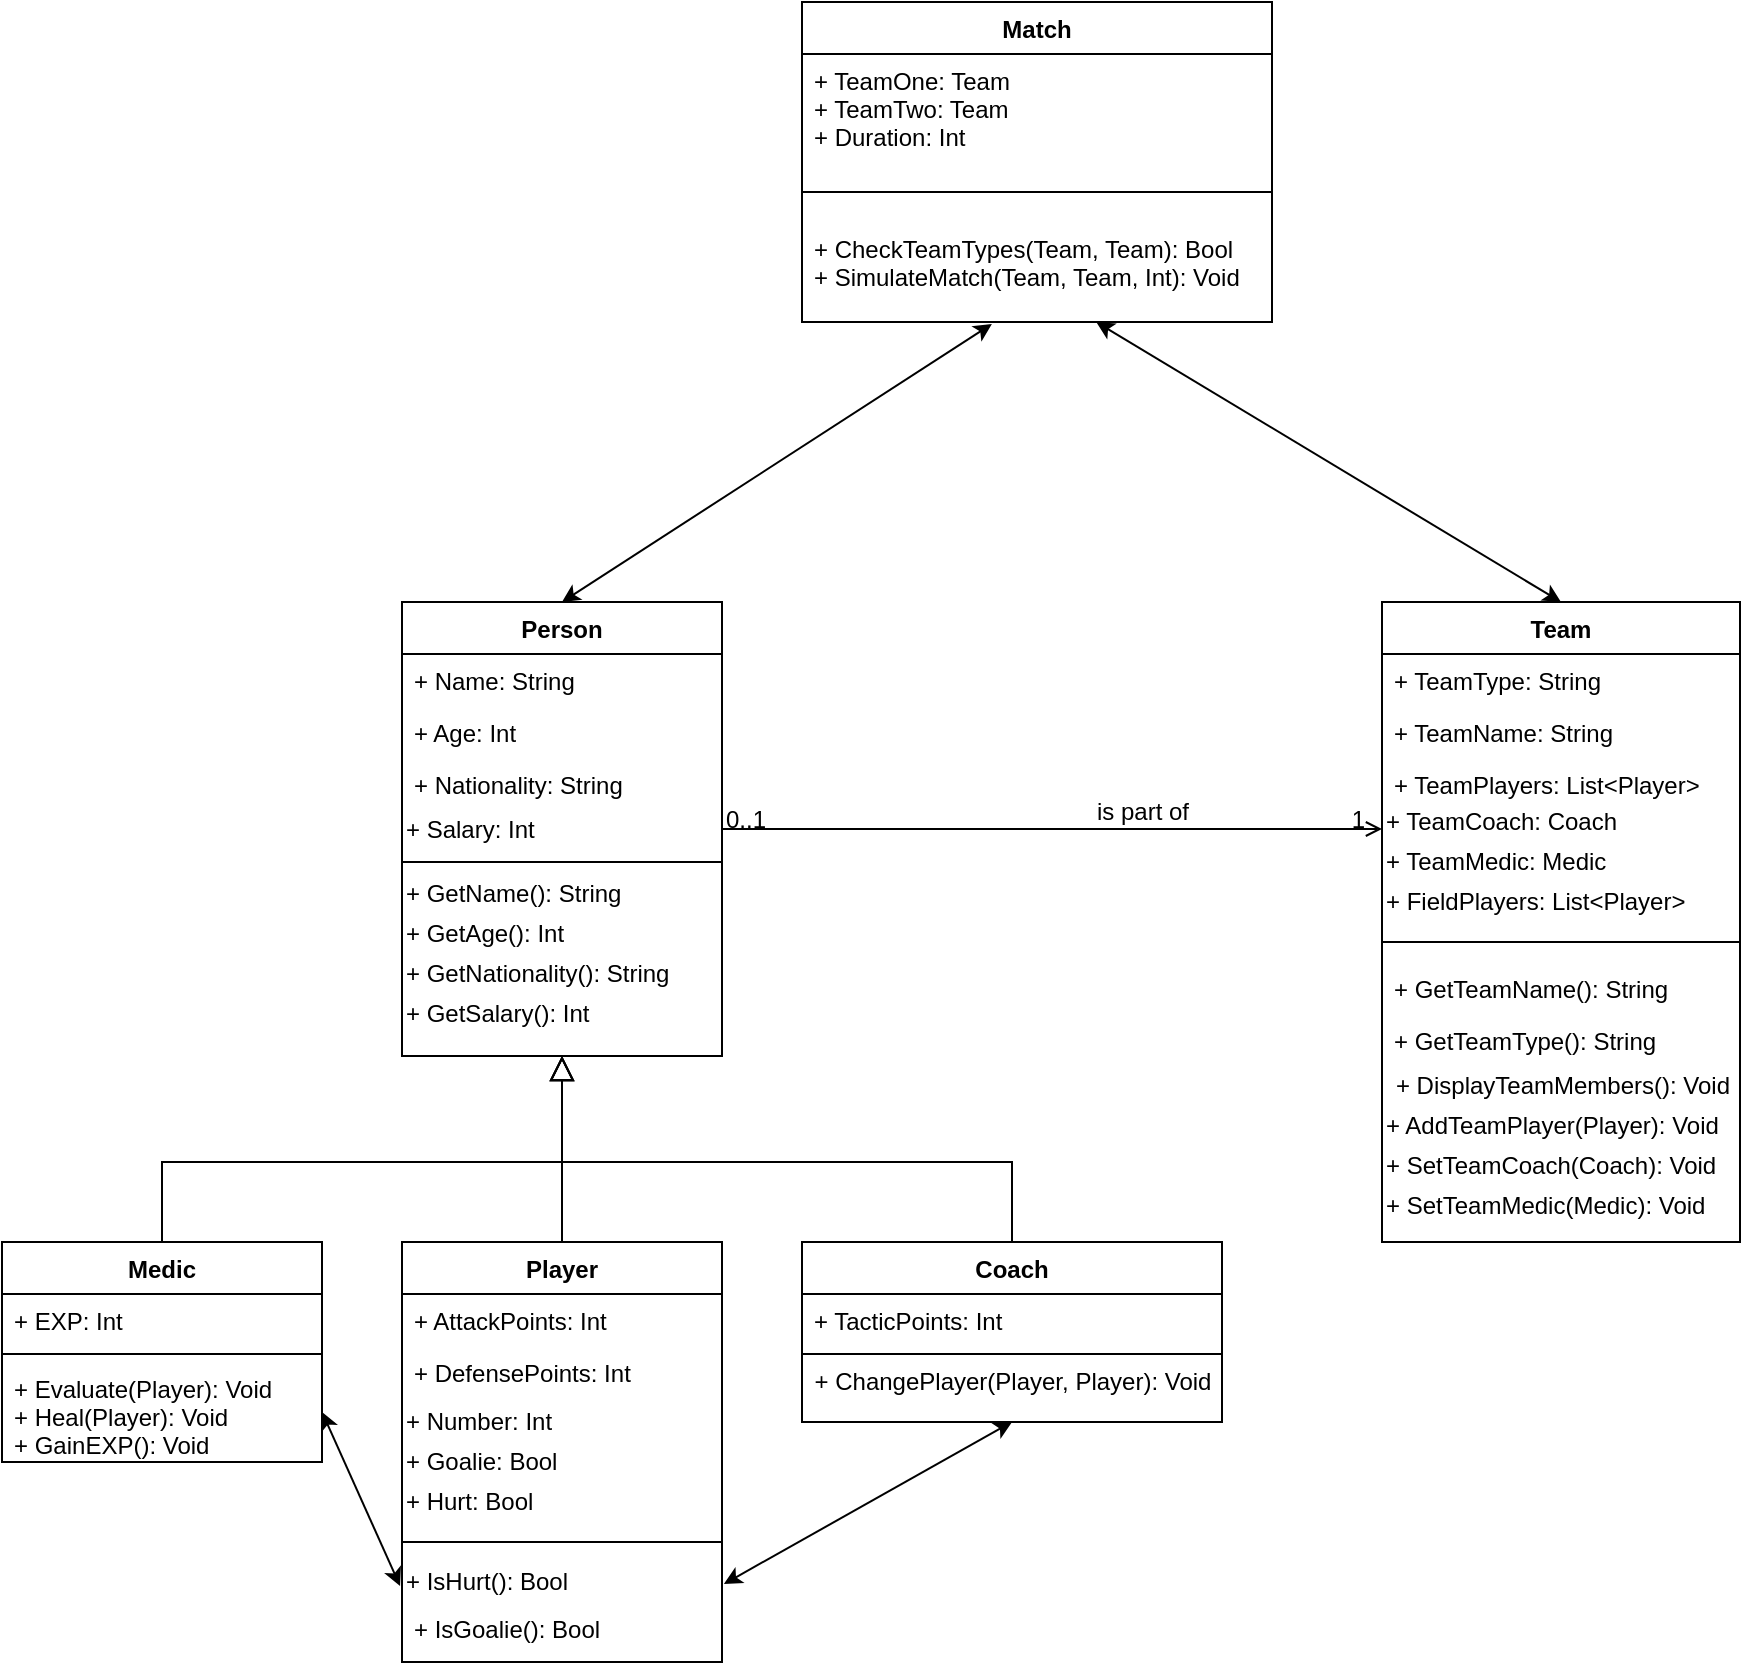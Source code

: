 <mxfile version="13.3.7" type="device"><diagram id="C5RBs43oDa-KdzZeNtuy" name="Page-1"><mxGraphModel dx="1422" dy="713" grid="0" gridSize="10" guides="1" tooltips="1" connect="1" arrows="1" fold="1" page="1" pageScale="1" pageWidth="1000" pageHeight="700" math="0" shadow="0"><root><mxCell id="WIyWlLk6GJQsqaUBKTNV-0"/><mxCell id="WIyWlLk6GJQsqaUBKTNV-1" parent="WIyWlLk6GJQsqaUBKTNV-0"/><mxCell id="zkfFHV4jXpPFQw0GAbJ--12" value="" style="endArrow=block;endSize=10;endFill=0;shadow=0;strokeWidth=1;rounded=0;edgeStyle=elbowEdgeStyle;elbow=vertical;" parent="WIyWlLk6GJQsqaUBKTNV-1" source="zkfFHV4jXpPFQw0GAbJ--6" target="zkfFHV4jXpPFQw0GAbJ--0" edge="1"><mxGeometry width="160" relative="1" as="geometry"><mxPoint x="215" y="719" as="sourcePoint"/><mxPoint x="215" y="719" as="targetPoint"/></mxGeometry></mxCell><mxCell id="zkfFHV4jXpPFQw0GAbJ--16" value="" style="endArrow=block;endSize=10;endFill=0;shadow=0;strokeWidth=1;rounded=0;edgeStyle=elbowEdgeStyle;elbow=vertical;" parent="WIyWlLk6GJQsqaUBKTNV-1" source="zkfFHV4jXpPFQw0GAbJ--13" target="zkfFHV4jXpPFQw0GAbJ--0" edge="1"><mxGeometry width="160" relative="1" as="geometry"><mxPoint x="225" y="889" as="sourcePoint"/><mxPoint x="325" y="787" as="targetPoint"/><Array as="points"><mxPoint x="425" y="836"/></Array></mxGeometry></mxCell><mxCell id="zkfFHV4jXpPFQw0GAbJ--26" value="" style="endArrow=open;shadow=0;strokeWidth=1;strokeColor=#000000;rounded=0;endFill=1;edgeStyle=elbowEdgeStyle;elbow=vertical;" parent="WIyWlLk6GJQsqaUBKTNV-1" source="zkfFHV4jXpPFQw0GAbJ--0" target="zkfFHV4jXpPFQw0GAbJ--17" edge="1"><mxGeometry x="0.5" y="41" relative="1" as="geometry"><mxPoint x="395" y="708" as="sourcePoint"/><mxPoint x="555" y="708" as="targetPoint"/><mxPoint x="-40" y="32" as="offset"/></mxGeometry></mxCell><mxCell id="zkfFHV4jXpPFQw0GAbJ--27" value="0..1" style="resizable=0;align=left;verticalAlign=bottom;labelBackgroundColor=none;fontSize=12;" parent="zkfFHV4jXpPFQw0GAbJ--26" connectable="0" vertex="1"><mxGeometry x="-1" relative="1" as="geometry"><mxPoint y="4" as="offset"/></mxGeometry></mxCell><mxCell id="zkfFHV4jXpPFQw0GAbJ--28" value="1" style="resizable=0;align=right;verticalAlign=bottom;labelBackgroundColor=none;fontSize=12;" parent="zkfFHV4jXpPFQw0GAbJ--26" connectable="0" vertex="1"><mxGeometry x="1" relative="1" as="geometry"><mxPoint x="-7" y="4" as="offset"/></mxGeometry></mxCell><mxCell id="zkfFHV4jXpPFQw0GAbJ--29" value="is part of" style="text;html=1;resizable=0;points=[];;align=center;verticalAlign=middle;labelBackgroundColor=none;rounded=0;shadow=0;strokeWidth=1;fontSize=12;" parent="zkfFHV4jXpPFQw0GAbJ--26" vertex="1" connectable="0"><mxGeometry x="0.5" y="49" relative="1" as="geometry"><mxPoint x="-38" y="40" as="offset"/></mxGeometry></mxCell><mxCell id="qsWyGeMjaUkS2kLbgCUW-16" style="edgeStyle=orthogonalEdgeStyle;rounded=0;orthogonalLoop=1;jettySize=auto;html=1;endArrow=block;endFill=0;endSize=10;entryX=0.5;entryY=1;entryDx=0;entryDy=0;exitX=0.5;exitY=0;exitDx=0;exitDy=0;" edge="1" parent="WIyWlLk6GJQsqaUBKTNV-1" source="qsWyGeMjaUkS2kLbgCUW-30" target="zkfFHV4jXpPFQw0GAbJ--0"><mxGeometry relative="1" as="geometry"><mxPoint x="305" y="786" as="targetPoint"/><mxPoint x="115" y="876" as="sourcePoint"/><Array as="points"><mxPoint x="115" y="886"/><mxPoint x="115" y="836"/><mxPoint x="315" y="836"/></Array></mxGeometry></mxCell><mxCell id="qsWyGeMjaUkS2kLbgCUW-53" value="" style="endArrow=classic;startArrow=classic;html=1;entryX=0.404;entryY=1.02;entryDx=0;entryDy=0;entryPerimeter=0;exitX=0.5;exitY=0;exitDx=0;exitDy=0;" edge="1" parent="WIyWlLk6GJQsqaUBKTNV-1" source="zkfFHV4jXpPFQw0GAbJ--0" target="qsWyGeMjaUkS2kLbgCUW-48"><mxGeometry width="50" height="50" relative="1" as="geometry"><mxPoint x="365" y="606" as="sourcePoint"/><mxPoint x="415" y="556" as="targetPoint"/></mxGeometry></mxCell><mxCell id="qsWyGeMjaUkS2kLbgCUW-54" value="" style="endArrow=classic;startArrow=classic;html=1;entryX=0.626;entryY=1;entryDx=0;entryDy=0;entryPerimeter=0;exitX=0.5;exitY=0;exitDx=0;exitDy=0;" edge="1" parent="WIyWlLk6GJQsqaUBKTNV-1" source="zkfFHV4jXpPFQw0GAbJ--17" target="qsWyGeMjaUkS2kLbgCUW-48"><mxGeometry width="50" height="50" relative="1" as="geometry"><mxPoint x="365" y="606" as="sourcePoint"/><mxPoint x="415" y="556" as="targetPoint"/></mxGeometry></mxCell><mxCell id="zkfFHV4jXpPFQw0GAbJ--0" value="Person" style="swimlane;fontStyle=1;align=center;verticalAlign=top;childLayout=stackLayout;horizontal=1;startSize=26;horizontalStack=0;resizeParent=1;resizeLast=0;collapsible=1;marginBottom=0;rounded=0;shadow=0;strokeWidth=1;" parent="WIyWlLk6GJQsqaUBKTNV-1" vertex="1"><mxGeometry x="235" y="556" width="160" height="227" as="geometry"><mxRectangle x="230" y="140" width="160" height="26" as="alternateBounds"/></mxGeometry></mxCell><mxCell id="zkfFHV4jXpPFQw0GAbJ--1" value="+ Name: String" style="text;align=left;verticalAlign=top;spacingLeft=4;spacingRight=4;overflow=hidden;rotatable=0;points=[[0,0.5],[1,0.5]];portConstraint=eastwest;" parent="zkfFHV4jXpPFQw0GAbJ--0" vertex="1"><mxGeometry y="26" width="160" height="26" as="geometry"/></mxCell><mxCell id="zkfFHV4jXpPFQw0GAbJ--2" value="+ Age: Int" style="text;align=left;verticalAlign=top;spacingLeft=4;spacingRight=4;overflow=hidden;rotatable=0;points=[[0,0.5],[1,0.5]];portConstraint=eastwest;rounded=0;shadow=0;html=0;" parent="zkfFHV4jXpPFQw0GAbJ--0" vertex="1"><mxGeometry y="52" width="160" height="26" as="geometry"/></mxCell><mxCell id="zkfFHV4jXpPFQw0GAbJ--3" value="+ Nationality: String" style="text;align=left;verticalAlign=top;spacingLeft=4;spacingRight=4;overflow=hidden;rotatable=0;points=[[0,0.5],[1,0.5]];portConstraint=eastwest;rounded=0;shadow=0;html=0;" parent="zkfFHV4jXpPFQw0GAbJ--0" vertex="1"><mxGeometry y="78" width="160" height="26" as="geometry"/></mxCell><mxCell id="qsWyGeMjaUkS2kLbgCUW-0" value="+ Salary: Int" style="text;html=1;align=left;verticalAlign=middle;resizable=0;points=[];autosize=1;" vertex="1" parent="zkfFHV4jXpPFQw0GAbJ--0"><mxGeometry y="104" width="160" height="20" as="geometry"/></mxCell><mxCell id="zkfFHV4jXpPFQw0GAbJ--4" value="" style="line;html=1;strokeWidth=1;align=left;verticalAlign=middle;spacingTop=-1;spacingLeft=3;spacingRight=3;rotatable=0;labelPosition=right;points=[];portConstraint=eastwest;" parent="zkfFHV4jXpPFQw0GAbJ--0" vertex="1"><mxGeometry y="124" width="160" height="12" as="geometry"/></mxCell><mxCell id="qsWyGeMjaUkS2kLbgCUW-2" value="+ GetName(): String" style="text;html=1;align=left;verticalAlign=middle;resizable=0;points=[];autosize=1;" vertex="1" parent="zkfFHV4jXpPFQw0GAbJ--0"><mxGeometry y="136" width="160" height="20" as="geometry"/></mxCell><mxCell id="qsWyGeMjaUkS2kLbgCUW-1" value="+ GetAge(): Int" style="text;html=1;align=left;verticalAlign=middle;resizable=0;points=[];autosize=1;" vertex="1" parent="zkfFHV4jXpPFQw0GAbJ--0"><mxGeometry y="156" width="160" height="20" as="geometry"/></mxCell><mxCell id="qsWyGeMjaUkS2kLbgCUW-4" value="+ GetNationality(): String" style="text;html=1;align=left;verticalAlign=middle;resizable=0;points=[];autosize=1;" vertex="1" parent="zkfFHV4jXpPFQw0GAbJ--0"><mxGeometry y="176" width="160" height="20" as="geometry"/></mxCell><mxCell id="qsWyGeMjaUkS2kLbgCUW-5" value="+ GetSalary(): Int" style="text;html=1;align=left;verticalAlign=middle;resizable=0;points=[];autosize=1;" vertex="1" parent="zkfFHV4jXpPFQw0GAbJ--0"><mxGeometry y="196" width="160" height="20" as="geometry"/></mxCell><mxCell id="zkfFHV4jXpPFQw0GAbJ--13" value="Coach" style="swimlane;fontStyle=1;align=center;verticalAlign=top;childLayout=stackLayout;horizontal=1;startSize=26;horizontalStack=0;resizeParent=1;resizeLast=0;collapsible=1;marginBottom=0;rounded=0;shadow=0;strokeWidth=1;" parent="WIyWlLk6GJQsqaUBKTNV-1" vertex="1"><mxGeometry x="435" y="876" width="210" height="90" as="geometry"><mxRectangle x="340" y="380" width="170" height="26" as="alternateBounds"/></mxGeometry></mxCell><mxCell id="zkfFHV4jXpPFQw0GAbJ--14" value="+ TacticPoints: Int" style="text;align=left;verticalAlign=top;spacingLeft=4;spacingRight=4;overflow=hidden;rotatable=0;points=[[0,0.5],[1,0.5]];portConstraint=eastwest;" parent="zkfFHV4jXpPFQw0GAbJ--13" vertex="1"><mxGeometry y="26" width="210" height="26" as="geometry"/></mxCell><mxCell id="zkfFHV4jXpPFQw0GAbJ--15" value="" style="line;html=1;strokeWidth=1;align=left;verticalAlign=middle;spacingTop=-1;spacingLeft=3;spacingRight=3;rotatable=0;labelPosition=right;points=[];portConstraint=eastwest;" parent="zkfFHV4jXpPFQw0GAbJ--13" vertex="1"><mxGeometry y="52" width="210" height="8" as="geometry"/></mxCell><mxCell id="qsWyGeMjaUkS2kLbgCUW-11" value="+ ChangePlayer(Player, Player): Void" style="text;html=1;align=center;verticalAlign=middle;resizable=0;points=[];autosize=1;" vertex="1" parent="zkfFHV4jXpPFQw0GAbJ--13"><mxGeometry y="60" width="210" height="20" as="geometry"/></mxCell><mxCell id="zkfFHV4jXpPFQw0GAbJ--6" value="Player" style="swimlane;fontStyle=1;align=center;verticalAlign=top;childLayout=stackLayout;horizontal=1;startSize=26;horizontalStack=0;resizeParent=1;resizeLast=0;collapsible=1;marginBottom=0;rounded=0;shadow=0;strokeWidth=1;" parent="WIyWlLk6GJQsqaUBKTNV-1" vertex="1"><mxGeometry x="235" y="876" width="160" height="210" as="geometry"><mxRectangle x="220" y="360" width="160" height="26" as="alternateBounds"/></mxGeometry></mxCell><mxCell id="zkfFHV4jXpPFQw0GAbJ--7" value="+ AttackPoints: Int" style="text;align=left;verticalAlign=top;spacingLeft=4;spacingRight=4;overflow=hidden;rotatable=0;points=[[0,0.5],[1,0.5]];portConstraint=eastwest;" parent="zkfFHV4jXpPFQw0GAbJ--6" vertex="1"><mxGeometry y="26" width="160" height="26" as="geometry"/></mxCell><mxCell id="zkfFHV4jXpPFQw0GAbJ--8" value="+ DefensePoints: Int" style="text;align=left;verticalAlign=top;spacingLeft=4;spacingRight=4;overflow=hidden;rotatable=0;points=[[0,0.5],[1,0.5]];portConstraint=eastwest;rounded=0;shadow=0;html=0;" parent="zkfFHV4jXpPFQw0GAbJ--6" vertex="1"><mxGeometry y="52" width="160" height="28" as="geometry"/></mxCell><mxCell id="qsWyGeMjaUkS2kLbgCUW-6" value="+ Number: Int" style="text;html=1;align=left;verticalAlign=middle;resizable=0;points=[];autosize=1;" vertex="1" parent="zkfFHV4jXpPFQw0GAbJ--6"><mxGeometry y="80" width="160" height="20" as="geometry"/></mxCell><mxCell id="qsWyGeMjaUkS2kLbgCUW-7" value="+ Goalie: Bool" style="text;html=1;align=left;verticalAlign=middle;resizable=0;points=[];autosize=1;" vertex="1" parent="zkfFHV4jXpPFQw0GAbJ--6"><mxGeometry y="100" width="160" height="20" as="geometry"/></mxCell><mxCell id="qsWyGeMjaUkS2kLbgCUW-34" value="+ Hurt: Bool" style="text;html=1;align=left;verticalAlign=middle;resizable=0;points=[];autosize=1;" vertex="1" parent="zkfFHV4jXpPFQw0GAbJ--6"><mxGeometry y="120" width="160" height="20" as="geometry"/></mxCell><mxCell id="zkfFHV4jXpPFQw0GAbJ--9" value="" style="line;html=1;strokeWidth=1;align=left;verticalAlign=middle;spacingTop=-1;spacingLeft=3;spacingRight=3;rotatable=0;labelPosition=right;points=[];portConstraint=eastwest;" parent="zkfFHV4jXpPFQw0GAbJ--6" vertex="1"><mxGeometry y="140" width="160" height="20" as="geometry"/></mxCell><mxCell id="qsWyGeMjaUkS2kLbgCUW-10" value="+ IsHurt(): Bool" style="text;html=1;align=left;verticalAlign=middle;resizable=0;points=[];autosize=1;" vertex="1" parent="zkfFHV4jXpPFQw0GAbJ--6"><mxGeometry y="160" width="160" height="20" as="geometry"/></mxCell><mxCell id="zkfFHV4jXpPFQw0GAbJ--11" value="+ IsGoalie(): Bool" style="text;align=left;verticalAlign=top;spacingLeft=4;spacingRight=4;overflow=hidden;rotatable=0;points=[[0,0.5],[1,0.5]];portConstraint=eastwest;" parent="zkfFHV4jXpPFQw0GAbJ--6" vertex="1"><mxGeometry y="180" width="160" height="20" as="geometry"/></mxCell><mxCell id="qsWyGeMjaUkS2kLbgCUW-30" value="Medic" style="swimlane;fontStyle=1;align=center;verticalAlign=top;childLayout=stackLayout;horizontal=1;startSize=26;horizontalStack=0;resizeParent=1;resizeParentMax=0;resizeLast=0;collapsible=1;marginBottom=0;" vertex="1" parent="WIyWlLk6GJQsqaUBKTNV-1"><mxGeometry x="35" y="876" width="160" height="110" as="geometry"/></mxCell><mxCell id="qsWyGeMjaUkS2kLbgCUW-31" value="+ EXP: Int" style="text;strokeColor=none;fillColor=none;align=left;verticalAlign=top;spacingLeft=4;spacingRight=4;overflow=hidden;rotatable=0;points=[[0,0.5],[1,0.5]];portConstraint=eastwest;" vertex="1" parent="qsWyGeMjaUkS2kLbgCUW-30"><mxGeometry y="26" width="160" height="26" as="geometry"/></mxCell><mxCell id="qsWyGeMjaUkS2kLbgCUW-32" value="" style="line;strokeWidth=1;fillColor=none;align=left;verticalAlign=middle;spacingTop=-1;spacingLeft=3;spacingRight=3;rotatable=0;labelPosition=right;points=[];portConstraint=eastwest;" vertex="1" parent="qsWyGeMjaUkS2kLbgCUW-30"><mxGeometry y="52" width="160" height="8" as="geometry"/></mxCell><mxCell id="qsWyGeMjaUkS2kLbgCUW-33" value="+ Evaluate(Player): Void&#10;+ Heal(Player): Void&#10;+ GainEXP(): Void" style="text;strokeColor=none;fillColor=none;align=left;verticalAlign=top;spacingLeft=4;spacingRight=4;overflow=hidden;rotatable=0;points=[[0,0.5],[1,0.5]];portConstraint=eastwest;" vertex="1" parent="qsWyGeMjaUkS2kLbgCUW-30"><mxGeometry y="60" width="160" height="50" as="geometry"/></mxCell><mxCell id="zkfFHV4jXpPFQw0GAbJ--17" value="Team" style="swimlane;fontStyle=1;align=center;verticalAlign=top;childLayout=stackLayout;horizontal=1;startSize=26;horizontalStack=0;resizeParent=1;resizeLast=0;collapsible=1;marginBottom=0;rounded=0;shadow=0;strokeWidth=1;" parent="WIyWlLk6GJQsqaUBKTNV-1" vertex="1"><mxGeometry x="725" y="556" width="179" height="320" as="geometry"><mxRectangle x="550" y="140" width="160" height="26" as="alternateBounds"/></mxGeometry></mxCell><mxCell id="zkfFHV4jXpPFQw0GAbJ--18" value="+ TeamType: String" style="text;align=left;verticalAlign=top;spacingLeft=4;spacingRight=4;overflow=hidden;rotatable=0;points=[[0,0.5],[1,0.5]];portConstraint=eastwest;" parent="zkfFHV4jXpPFQw0GAbJ--17" vertex="1"><mxGeometry y="26" width="179" height="26" as="geometry"/></mxCell><mxCell id="zkfFHV4jXpPFQw0GAbJ--19" value="+ TeamName: String" style="text;align=left;verticalAlign=top;spacingLeft=4;spacingRight=4;overflow=hidden;rotatable=0;points=[[0,0.5],[1,0.5]];portConstraint=eastwest;rounded=0;shadow=0;html=0;" parent="zkfFHV4jXpPFQw0GAbJ--17" vertex="1"><mxGeometry y="52" width="179" height="26" as="geometry"/></mxCell><mxCell id="zkfFHV4jXpPFQw0GAbJ--20" value="+ TeamPlayers: List&lt;Player&gt;" style="text;align=left;verticalAlign=top;spacingLeft=4;spacingRight=4;overflow=hidden;rotatable=0;points=[[0,0.5],[1,0.5]];portConstraint=eastwest;rounded=0;shadow=0;html=0;" parent="zkfFHV4jXpPFQw0GAbJ--17" vertex="1"><mxGeometry y="78" width="179" height="22" as="geometry"/></mxCell><mxCell id="qsWyGeMjaUkS2kLbgCUW-37" value="+ TeamCoach: Coach" style="text;html=1;align=left;verticalAlign=middle;resizable=0;points=[];autosize=1;" vertex="1" parent="zkfFHV4jXpPFQw0GAbJ--17"><mxGeometry y="100" width="179" height="20" as="geometry"/></mxCell><mxCell id="qsWyGeMjaUkS2kLbgCUW-38" value="+ TeamMedic: Medic" style="text;html=1;align=left;verticalAlign=middle;resizable=0;points=[];autosize=1;" vertex="1" parent="zkfFHV4jXpPFQw0GAbJ--17"><mxGeometry y="120" width="179" height="20" as="geometry"/></mxCell><mxCell id="qsWyGeMjaUkS2kLbgCUW-39" value="+ FieldPlayers: List&amp;lt;Player&amp;gt;" style="text;html=1;align=left;verticalAlign=middle;resizable=0;points=[];autosize=1;" vertex="1" parent="zkfFHV4jXpPFQw0GAbJ--17"><mxGeometry y="140" width="179" height="20" as="geometry"/></mxCell><mxCell id="zkfFHV4jXpPFQw0GAbJ--23" value="" style="line;html=1;strokeWidth=1;align=left;verticalAlign=middle;spacingTop=-1;spacingLeft=3;spacingRight=3;rotatable=0;labelPosition=right;points=[];portConstraint=eastwest;" parent="zkfFHV4jXpPFQw0GAbJ--17" vertex="1"><mxGeometry y="160" width="179" height="20" as="geometry"/></mxCell><mxCell id="zkfFHV4jXpPFQw0GAbJ--24" value="+ GetTeamName(): String" style="text;align=left;verticalAlign=top;spacingLeft=4;spacingRight=4;overflow=hidden;rotatable=0;points=[[0,0.5],[1,0.5]];portConstraint=eastwest;" parent="zkfFHV4jXpPFQw0GAbJ--17" vertex="1"><mxGeometry y="180" width="179" height="26" as="geometry"/></mxCell><mxCell id="zkfFHV4jXpPFQw0GAbJ--25" value="+ GetTeamType(): String" style="text;align=left;verticalAlign=top;spacingLeft=4;spacingRight=4;overflow=hidden;rotatable=0;points=[[0,0.5],[1,0.5]];portConstraint=eastwest;" parent="zkfFHV4jXpPFQw0GAbJ--17" vertex="1"><mxGeometry y="206" width="179" height="26" as="geometry"/></mxCell><mxCell id="qsWyGeMjaUkS2kLbgCUW-36" value="+ DisplayTeamMembers(): Void" style="text;html=1;align=center;verticalAlign=middle;resizable=0;points=[];autosize=1;" vertex="1" parent="zkfFHV4jXpPFQw0GAbJ--17"><mxGeometry y="232" width="179" height="20" as="geometry"/></mxCell><mxCell id="qsWyGeMjaUkS2kLbgCUW-42" value="+ AddTeamPlayer(Player): Void" style="text;html=1;align=left;verticalAlign=middle;resizable=0;points=[];autosize=1;" vertex="1" parent="zkfFHV4jXpPFQw0GAbJ--17"><mxGeometry y="252" width="179" height="20" as="geometry"/></mxCell><mxCell id="qsWyGeMjaUkS2kLbgCUW-43" value="+ SetTeamCoach(Coach): Void" style="text;html=1;align=left;verticalAlign=middle;resizable=0;points=[];autosize=1;" vertex="1" parent="zkfFHV4jXpPFQw0GAbJ--17"><mxGeometry y="272" width="179" height="20" as="geometry"/></mxCell><mxCell id="qsWyGeMjaUkS2kLbgCUW-44" value="+ SetTeamMedic(Medic): Void" style="text;html=1;align=left;verticalAlign=middle;resizable=0;points=[];autosize=1;" vertex="1" parent="zkfFHV4jXpPFQw0GAbJ--17"><mxGeometry y="292" width="179" height="20" as="geometry"/></mxCell><mxCell id="qsWyGeMjaUkS2kLbgCUW-45" value="Match" style="swimlane;fontStyle=1;align=center;verticalAlign=top;childLayout=stackLayout;horizontal=1;startSize=26;horizontalStack=0;resizeParent=1;resizeParentMax=0;resizeLast=0;collapsible=1;marginBottom=0;" vertex="1" parent="WIyWlLk6GJQsqaUBKTNV-1"><mxGeometry x="435" y="256" width="235" height="160" as="geometry"/></mxCell><mxCell id="qsWyGeMjaUkS2kLbgCUW-46" value="+ TeamOne: Team&#10;+ TeamTwo: Team&#10;+ Duration: Int" style="text;strokeColor=none;fillColor=none;align=left;verticalAlign=top;spacingLeft=4;spacingRight=4;overflow=hidden;rotatable=0;points=[[0,0.5],[1,0.5]];portConstraint=eastwest;" vertex="1" parent="qsWyGeMjaUkS2kLbgCUW-45"><mxGeometry y="26" width="235" height="54" as="geometry"/></mxCell><mxCell id="qsWyGeMjaUkS2kLbgCUW-47" value="" style="line;strokeWidth=1;fillColor=none;align=left;verticalAlign=middle;spacingTop=-1;spacingLeft=3;spacingRight=3;rotatable=0;labelPosition=right;points=[];portConstraint=eastwest;" vertex="1" parent="qsWyGeMjaUkS2kLbgCUW-45"><mxGeometry y="80" width="235" height="30" as="geometry"/></mxCell><mxCell id="qsWyGeMjaUkS2kLbgCUW-48" value="+ CheckTeamTypes(Team, Team): Bool&#10;+ SimulateMatch(Team, Team, Int): Void" style="text;strokeColor=none;fillColor=none;align=left;verticalAlign=top;spacingLeft=4;spacingRight=4;overflow=hidden;rotatable=0;points=[[0,0.5],[1,0.5]];portConstraint=eastwest;" vertex="1" parent="qsWyGeMjaUkS2kLbgCUW-45"><mxGeometry y="110" width="235" height="50" as="geometry"/></mxCell><mxCell id="qsWyGeMjaUkS2kLbgCUW-56" value="" style="endArrow=classic;startArrow=classic;html=1;entryX=0.5;entryY=1;entryDx=0;entryDy=0;exitX=1.006;exitY=0.55;exitDx=0;exitDy=0;exitPerimeter=0;" edge="1" parent="WIyWlLk6GJQsqaUBKTNV-1" source="qsWyGeMjaUkS2kLbgCUW-10" target="zkfFHV4jXpPFQw0GAbJ--13"><mxGeometry width="50" height="50" relative="1" as="geometry"><mxPoint x="670" y="861" as="sourcePoint"/><mxPoint x="720" y="811" as="targetPoint"/></mxGeometry></mxCell><mxCell id="qsWyGeMjaUkS2kLbgCUW-57" value="" style="endArrow=classic;startArrow=classic;html=1;exitX=1;exitY=0.5;exitDx=0;exitDy=0;entryX=-0.006;entryY=0.6;entryDx=0;entryDy=0;entryPerimeter=0;" edge="1" parent="WIyWlLk6GJQsqaUBKTNV-1" source="qsWyGeMjaUkS2kLbgCUW-33" target="qsWyGeMjaUkS2kLbgCUW-10"><mxGeometry width="50" height="50" relative="1" as="geometry"><mxPoint x="670" y="861" as="sourcePoint"/><mxPoint x="720" y="811" as="targetPoint"/></mxGeometry></mxCell></root></mxGraphModel></diagram></mxfile>